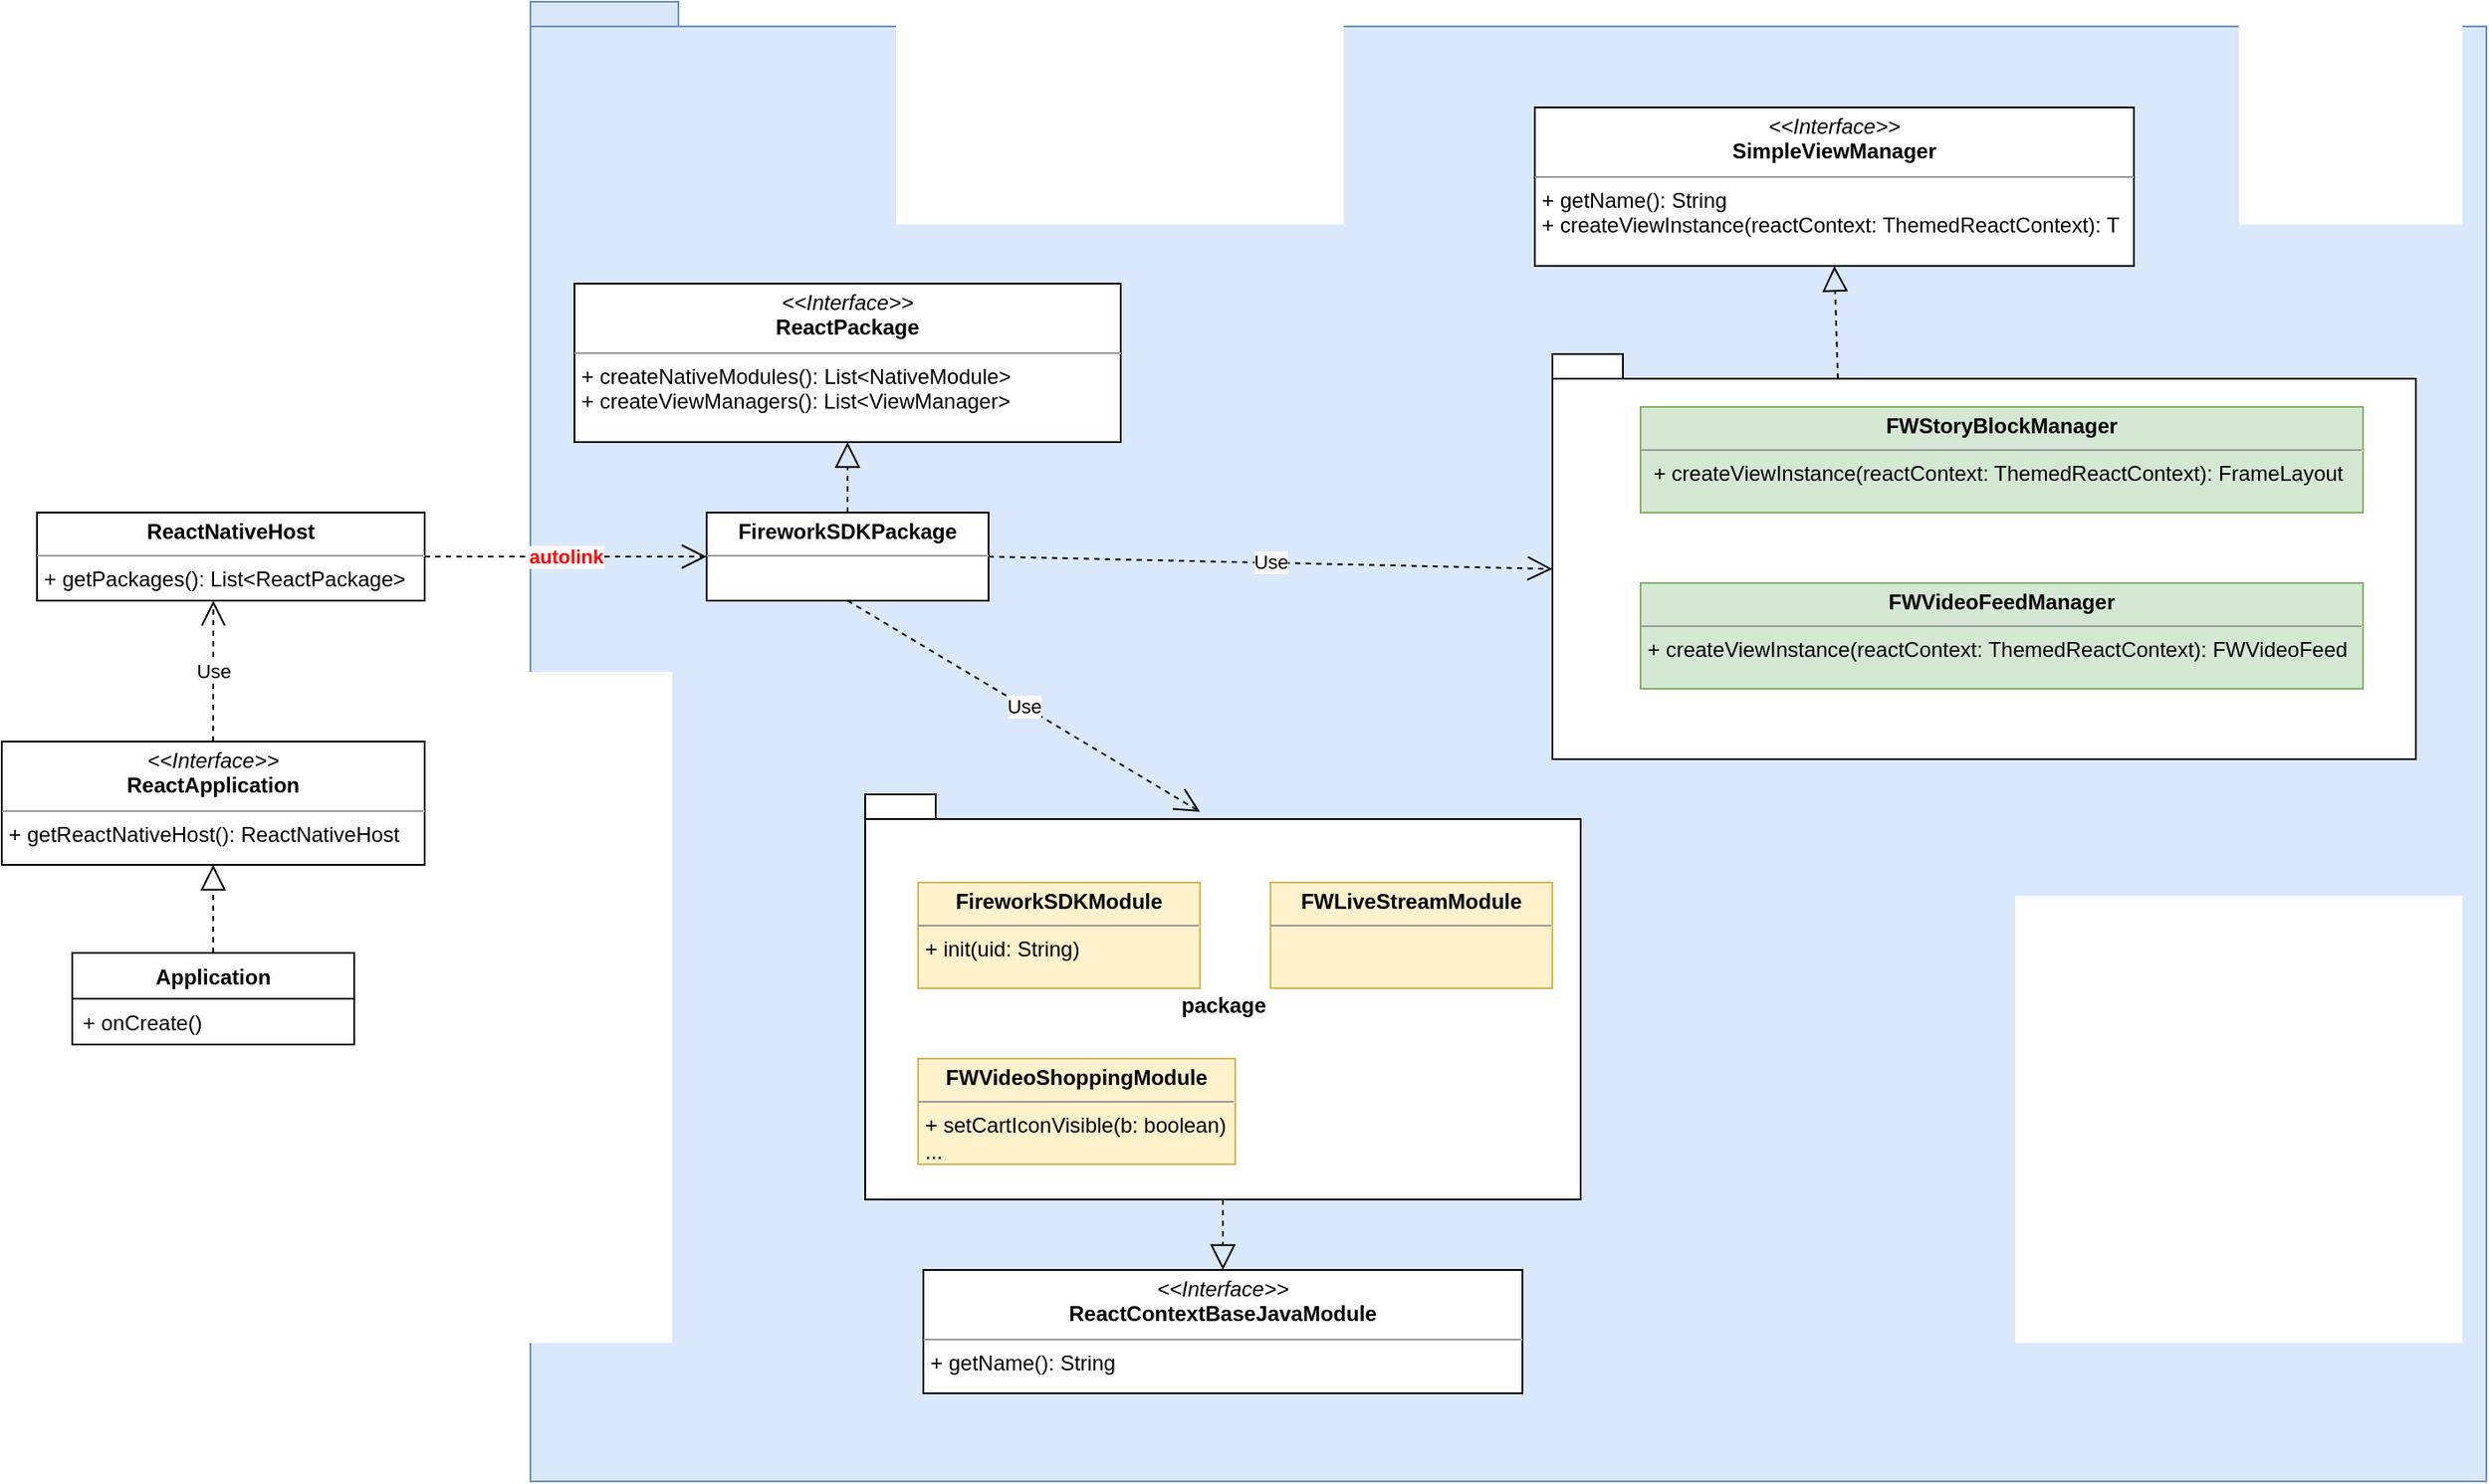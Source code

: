 <mxfile version="20.5.3" type="github">
  <diagram id="PKJLehAYf_Uvxq-Y2ZyS" name="第 1 页">
    <mxGraphModel dx="2370" dy="2094" grid="1" gridSize="10" guides="1" tooltips="1" connect="1" arrows="1" fold="1" page="1" pageScale="1" pageWidth="827" pageHeight="1169" math="0" shadow="0">
      <root>
        <mxCell id="0" />
        <mxCell id="1" parent="0" />
        <mxCell id="HpsousgD8KJLdsnAPv4N-53" value="" style="shape=folder;fontStyle=1;spacingTop=10;tabWidth=40;tabHeight=14;tabPosition=left;html=1;fillColor=#dae8fc;strokeColor=#6c8ebf;" vertex="1" parent="1">
          <mxGeometry x="280" y="-100" width="1110" height="840" as="geometry" />
        </mxCell>
        <mxCell id="HpsousgD8KJLdsnAPv4N-46" value="" style="shape=folder;fontStyle=1;spacingTop=10;tabWidth=40;tabHeight=14;tabPosition=left;html=1;" vertex="1" parent="1">
          <mxGeometry x="860" y="100" width="490" height="230" as="geometry" />
        </mxCell>
        <mxCell id="HpsousgD8KJLdsnAPv4N-45" value="package" style="shape=folder;fontStyle=1;spacingTop=10;tabWidth=40;tabHeight=14;tabPosition=left;html=1;" vertex="1" parent="1">
          <mxGeometry x="470" y="350" width="406" height="230" as="geometry" />
        </mxCell>
        <mxCell id="HpsousgD8KJLdsnAPv4N-17" value="&lt;p style=&quot;margin:0px;margin-top:4px;text-align:center;&quot;&gt;&lt;i&gt;&amp;lt;&amp;lt;Interface&amp;gt;&amp;gt;&lt;/i&gt;&lt;br&gt;&lt;b&gt;ReactPackage&lt;/b&gt;&lt;br&gt;&lt;/p&gt;&lt;hr size=&quot;1&quot;&gt;&lt;p style=&quot;margin:0px;margin-left:4px;&quot;&gt;&lt;/p&gt;&lt;p style=&quot;margin:0px;margin-left:4px;&quot;&gt;+ createNativeModules(): List&amp;lt;NativeModule&amp;gt;&lt;br&gt;+ createViewManagers(): List&amp;lt;ViewManager&amp;gt;&lt;/p&gt;" style="verticalAlign=top;align=left;overflow=fill;fontSize=12;fontFamily=Helvetica;html=1;" vertex="1" parent="1">
          <mxGeometry x="305" y="60" width="310" height="90" as="geometry" />
        </mxCell>
        <mxCell id="HpsousgD8KJLdsnAPv4N-18" value="Application" style="swimlane;fontStyle=1;align=center;verticalAlign=top;childLayout=stackLayout;horizontal=1;startSize=26;horizontalStack=0;resizeParent=1;resizeParentMax=0;resizeLast=0;collapsible=1;marginBottom=0;" vertex="1" parent="1">
          <mxGeometry x="20" y="440" width="160" height="52" as="geometry" />
        </mxCell>
        <mxCell id="HpsousgD8KJLdsnAPv4N-19" value="+ onCreate()" style="text;strokeColor=none;fillColor=none;align=left;verticalAlign=top;spacingLeft=4;spacingRight=4;overflow=hidden;rotatable=0;points=[[0,0.5],[1,0.5]];portConstraint=eastwest;" vertex="1" parent="HpsousgD8KJLdsnAPv4N-18">
          <mxGeometry y="26" width="160" height="26" as="geometry" />
        </mxCell>
        <mxCell id="HpsousgD8KJLdsnAPv4N-22" value="&lt;p style=&quot;margin:0px;margin-top:4px;text-align:center;&quot;&gt;&lt;i&gt;&amp;lt;&amp;lt;Interface&amp;gt;&amp;gt;&lt;/i&gt;&lt;br&gt;&lt;b&gt;ReactApplication&lt;/b&gt;&lt;br&gt;&lt;/p&gt;&lt;hr size=&quot;1&quot;&gt;&lt;p style=&quot;margin:0px;margin-left:4px;&quot;&gt;&lt;/p&gt;&lt;p style=&quot;margin:0px;margin-left:4px;&quot;&gt;+ getReactNativeHost(): ReactNativeHost&lt;br&gt;&lt;/p&gt;" style="verticalAlign=top;align=left;overflow=fill;fontSize=12;fontFamily=Helvetica;html=1;" vertex="1" parent="1">
          <mxGeometry x="-20" y="320" width="240" height="70" as="geometry" />
        </mxCell>
        <mxCell id="HpsousgD8KJLdsnAPv4N-23" value="" style="endArrow=block;dashed=1;endFill=0;endSize=12;html=1;rounded=0;exitX=0.5;exitY=0;exitDx=0;exitDy=0;entryX=0.5;entryY=1;entryDx=0;entryDy=0;" edge="1" parent="1" source="HpsousgD8KJLdsnAPv4N-18" target="HpsousgD8KJLdsnAPv4N-22">
          <mxGeometry width="160" relative="1" as="geometry">
            <mxPoint x="330" y="390" as="sourcePoint" />
            <mxPoint x="490" y="390" as="targetPoint" />
          </mxGeometry>
        </mxCell>
        <mxCell id="HpsousgD8KJLdsnAPv4N-33" value="&lt;p style=&quot;margin:0px;margin-top:4px;text-align:center;&quot;&gt;&lt;b&gt;ReactNativeHost&lt;/b&gt;&lt;br&gt;&lt;/p&gt;&lt;hr size=&quot;1&quot;&gt;&lt;p style=&quot;margin:0px;margin-left:4px;&quot;&gt;&lt;/p&gt;&lt;p style=&quot;margin:0px;margin-left:4px;&quot;&gt;+ getPackages(): List&amp;lt;ReactPackage&amp;gt;&lt;/p&gt;" style="verticalAlign=top;align=left;overflow=fill;fontSize=12;fontFamily=Helvetica;html=1;" vertex="1" parent="1">
          <mxGeometry y="190" width="220" height="50" as="geometry" />
        </mxCell>
        <mxCell id="HpsousgD8KJLdsnAPv4N-34" value="Use" style="endArrow=open;endSize=12;dashed=1;html=1;rounded=0;exitX=0.5;exitY=0;exitDx=0;exitDy=0;entryX=0.455;entryY=1;entryDx=0;entryDy=0;entryPerimeter=0;" edge="1" parent="1" source="HpsousgD8KJLdsnAPv4N-22" target="HpsousgD8KJLdsnAPv4N-33">
          <mxGeometry width="160" relative="1" as="geometry">
            <mxPoint x="330" y="390" as="sourcePoint" />
            <mxPoint x="490" y="390" as="targetPoint" />
          </mxGeometry>
        </mxCell>
        <mxCell id="HpsousgD8KJLdsnAPv4N-35" value="&lt;p style=&quot;margin:0px;margin-top:4px;text-align:center;&quot;&gt;&lt;b&gt;FireworkSDKPackage&lt;/b&gt;&lt;br&gt;&lt;/p&gt;&lt;hr size=&quot;1&quot;&gt;&lt;p style=&quot;margin:0px;margin-left:4px;&quot;&gt;&lt;/p&gt;&lt;p style=&quot;margin:0px;margin-left:4px;&quot;&gt;&lt;br&gt;&lt;/p&gt;" style="verticalAlign=top;align=left;overflow=fill;fontSize=12;fontFamily=Helvetica;html=1;" vertex="1" parent="1">
          <mxGeometry x="380" y="190" width="160" height="50" as="geometry" />
        </mxCell>
        <mxCell id="HpsousgD8KJLdsnAPv4N-37" value="" style="endArrow=block;dashed=1;endFill=0;endSize=12;html=1;rounded=0;entryX=0.5;entryY=1;entryDx=0;entryDy=0;exitX=0.5;exitY=0;exitDx=0;exitDy=0;" edge="1" parent="1" source="HpsousgD8KJLdsnAPv4N-35" target="HpsousgD8KJLdsnAPv4N-17">
          <mxGeometry width="160" relative="1" as="geometry">
            <mxPoint x="520" y="190" as="sourcePoint" />
            <mxPoint x="515" y="330" as="targetPoint" />
          </mxGeometry>
        </mxCell>
        <mxCell id="HpsousgD8KJLdsnAPv4N-38" value="&lt;b&gt;&lt;font color=&quot;#ff0000&quot;&gt;autolink&lt;/font&gt;&lt;/b&gt;" style="endArrow=open;endSize=12;dashed=1;html=1;rounded=0;exitX=1;exitY=0.5;exitDx=0;exitDy=0;entryX=0;entryY=0.5;entryDx=0;entryDy=0;" edge="1" parent="1" source="HpsousgD8KJLdsnAPv4N-33" target="HpsousgD8KJLdsnAPv4N-35">
          <mxGeometry width="160" relative="1" as="geometry">
            <mxPoint x="320" y="320" as="sourcePoint" />
            <mxPoint x="430" y="215" as="targetPoint" />
          </mxGeometry>
        </mxCell>
        <mxCell id="HpsousgD8KJLdsnAPv4N-39" value="&lt;p style=&quot;margin:0px;margin-top:4px;text-align:center;&quot;&gt;&lt;b&gt;FireworkSDKModule&lt;/b&gt;&lt;br&gt;&lt;/p&gt;&lt;hr size=&quot;1&quot;&gt;&lt;p style=&quot;margin:0px;margin-left:4px;&quot;&gt;+ init(uid: String)&lt;/p&gt;" style="verticalAlign=top;align=left;overflow=fill;fontSize=12;fontFamily=Helvetica;html=1;fillColor=#fff2cc;strokeColor=#d6b656;" vertex="1" parent="1">
          <mxGeometry x="500" y="400" width="160" height="60" as="geometry" />
        </mxCell>
        <mxCell id="HpsousgD8KJLdsnAPv4N-40" value="&lt;p style=&quot;margin:0px;margin-top:4px;text-align:center;&quot;&gt;&lt;b&gt;FWVideoShoppingModule&lt;/b&gt;&lt;br&gt;&lt;/p&gt;&lt;hr size=&quot;1&quot;&gt;&lt;p style=&quot;margin:0px;margin-left:4px;&quot;&gt;+ setCartIconVisible(b: boolean)&lt;/p&gt;&lt;p style=&quot;margin:0px;margin-left:4px;&quot;&gt;...&lt;/p&gt;" style="verticalAlign=top;align=left;overflow=fill;fontSize=12;fontFamily=Helvetica;html=1;fillColor=#fff2cc;strokeColor=#d6b656;" vertex="1" parent="1">
          <mxGeometry x="500" y="500" width="180" height="60" as="geometry" />
        </mxCell>
        <mxCell id="HpsousgD8KJLdsnAPv4N-41" value="&lt;p style=&quot;margin:0px;margin-top:4px;text-align:center;&quot;&gt;&lt;b&gt;FWLiveStreamModule&lt;/b&gt;&lt;br&gt;&lt;/p&gt;&lt;hr size=&quot;1&quot;&gt;&lt;p style=&quot;margin:0px;margin-left:4px;&quot;&gt;&lt;br&gt;&lt;/p&gt;" style="verticalAlign=top;align=left;overflow=fill;fontSize=12;fontFamily=Helvetica;html=1;fillColor=#fff2cc;strokeColor=#d6b656;" vertex="1" parent="1">
          <mxGeometry x="700" y="400" width="160" height="60" as="geometry" />
        </mxCell>
        <mxCell id="HpsousgD8KJLdsnAPv4N-42" value="&lt;p style=&quot;margin:0px;margin-top:4px;text-align:center;&quot;&gt;&lt;b&gt;FWStoryBlockManager&lt;/b&gt;&lt;br&gt;&lt;/p&gt;&lt;hr size=&quot;1&quot;&gt;&lt;p style=&quot;margin:0px;margin-left:4px;&quot;&gt;&amp;nbsp;+ createViewInstance(reactContext: ThemedReactContext):&amp;nbsp;FrameLayout&lt;/p&gt;" style="verticalAlign=top;align=left;overflow=fill;fontSize=12;fontFamily=Helvetica;html=1;fillColor=#d5e8d4;strokeColor=#82b366;" vertex="1" parent="1">
          <mxGeometry x="910" y="130" width="410" height="60" as="geometry" />
        </mxCell>
        <mxCell id="HpsousgD8KJLdsnAPv4N-43" value="&lt;p style=&quot;margin:0px;margin-top:4px;text-align:center;&quot;&gt;&lt;b&gt;FWVideoFeedManager&lt;/b&gt;&lt;br&gt;&lt;/p&gt;&lt;hr size=&quot;1&quot;&gt;&lt;p style=&quot;margin:0px;margin-left:4px;&quot;&gt;+&amp;nbsp;createViewInstance(reactContext: ThemedReactContext): FWVideoFeed&lt;/p&gt;" style="verticalAlign=top;align=left;overflow=fill;fontSize=12;fontFamily=Helvetica;html=1;fillColor=#d5e8d4;strokeColor=#82b366;" vertex="1" parent="1">
          <mxGeometry x="910" y="230" width="410" height="60" as="geometry" />
        </mxCell>
        <mxCell id="HpsousgD8KJLdsnAPv4N-47" value="Use" style="endArrow=open;endSize=12;dashed=1;html=1;rounded=0;exitX=0.5;exitY=1;exitDx=0;exitDy=0;entryX=0.468;entryY=0.043;entryDx=0;entryDy=0;entryPerimeter=0;" edge="1" parent="1" source="HpsousgD8KJLdsnAPv4N-35" target="HpsousgD8KJLdsnAPv4N-45">
          <mxGeometry width="160" relative="1" as="geometry">
            <mxPoint x="310" y="270" as="sourcePoint" />
            <mxPoint x="470" y="270" as="targetPoint" />
          </mxGeometry>
        </mxCell>
        <mxCell id="HpsousgD8KJLdsnAPv4N-48" value="Use" style="endArrow=open;endSize=12;dashed=1;html=1;rounded=0;exitX=1;exitY=0.5;exitDx=0;exitDy=0;entryX=0;entryY=0;entryDx=0;entryDy=122;entryPerimeter=0;" edge="1" parent="1" source="HpsousgD8KJLdsnAPv4N-35" target="HpsousgD8KJLdsnAPv4N-46">
          <mxGeometry width="160" relative="1" as="geometry">
            <mxPoint x="639.5" y="250" as="sourcePoint" />
            <mxPoint x="639.508" y="359.89" as="targetPoint" />
          </mxGeometry>
        </mxCell>
        <mxCell id="HpsousgD8KJLdsnAPv4N-49" value="&lt;p style=&quot;margin:0px;margin-top:4px;text-align:center;&quot;&gt;&lt;i&gt;&amp;lt;&amp;lt;Interface&amp;gt;&amp;gt;&lt;/i&gt;&lt;br&gt;&lt;b&gt;SimpleViewManager&lt;/b&gt;&lt;br&gt;&lt;/p&gt;&lt;hr size=&quot;1&quot;&gt;&lt;p style=&quot;margin:0px;margin-left:4px;&quot;&gt;&lt;/p&gt;&lt;p style=&quot;margin:0px;margin-left:4px;&quot;&gt;+ getName(): String&lt;br&gt;&lt;/p&gt;&lt;p style=&quot;margin:0px;margin-left:4px;&quot;&gt;+ createViewInstance(reactContext: ThemedReactContext): T&lt;/p&gt;" style="verticalAlign=top;align=left;overflow=fill;fontSize=12;fontFamily=Helvetica;html=1;" vertex="1" parent="1">
          <mxGeometry x="850" y="-40" width="340" height="90" as="geometry" />
        </mxCell>
        <mxCell id="HpsousgD8KJLdsnAPv4N-50" value="" style="endArrow=block;dashed=1;endFill=0;endSize=12;html=1;rounded=0;exitX=0;exitY=0;exitDx=162;exitDy=14;exitPerimeter=0;entryX=0.5;entryY=1;entryDx=0;entryDy=0;" edge="1" parent="1" source="HpsousgD8KJLdsnAPv4N-46" target="HpsousgD8KJLdsnAPv4N-49">
          <mxGeometry width="160" relative="1" as="geometry">
            <mxPoint x="891.5" y="90" as="sourcePoint" />
            <mxPoint x="900" y="40" as="targetPoint" />
          </mxGeometry>
        </mxCell>
        <mxCell id="HpsousgD8KJLdsnAPv4N-51" value="&lt;p style=&quot;margin:0px;margin-top:4px;text-align:center;&quot;&gt;&lt;i&gt;&amp;lt;&amp;lt;Interface&amp;gt;&amp;gt;&lt;/i&gt;&lt;br&gt;&lt;b&gt;ReactContextBaseJavaModule&lt;/b&gt;&lt;br&gt;&lt;/p&gt;&lt;hr size=&quot;1&quot;&gt;&lt;p style=&quot;margin:0px;margin-left:4px;&quot;&gt;&lt;/p&gt;&lt;p style=&quot;margin:0px;margin-left:4px;&quot;&gt;+ getName(): String&lt;/p&gt;" style="verticalAlign=top;align=left;overflow=fill;fontSize=12;fontFamily=Helvetica;html=1;" vertex="1" parent="1">
          <mxGeometry x="503" y="620" width="340" height="70" as="geometry" />
        </mxCell>
        <mxCell id="HpsousgD8KJLdsnAPv4N-52" value="" style="endArrow=block;dashed=1;endFill=0;endSize=12;html=1;rounded=0;exitX=0.5;exitY=1;exitDx=0;exitDy=0;entryX=0.5;entryY=0;entryDx=0;entryDy=0;exitPerimeter=0;" edge="1" parent="1" source="HpsousgD8KJLdsnAPv4N-45" target="HpsousgD8KJLdsnAPv4N-51">
          <mxGeometry width="160" relative="1" as="geometry">
            <mxPoint x="490" y="690" as="sourcePoint" />
            <mxPoint x="490" y="630" as="targetPoint" />
          </mxGeometry>
        </mxCell>
      </root>
    </mxGraphModel>
  </diagram>
</mxfile>
